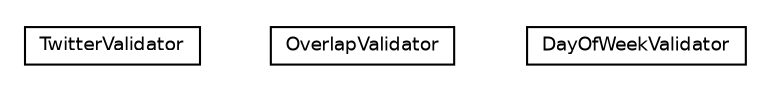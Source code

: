 #!/usr/local/bin/dot
#
# Class diagram 
# Generated by UmlGraph version 4.6 (http://www.spinellis.gr/sw/umlgraph)
#

digraph G {
	edge [fontname="Helvetica",fontsize=10,labelfontname="Helvetica",labelfontsize=10];
	node [fontname="Helvetica",fontsize=10,shape=plaintext];
	// net.chrissearle.flickrvote.web.validators.TwitterValidator
	c436 [label=<<table border="0" cellborder="1" cellspacing="0" cellpadding="2" port="p" href="./TwitterValidator.html">
		<tr><td><table border="0" cellspacing="0" cellpadding="1">
			<tr><td> TwitterValidator </td></tr>
		</table></td></tr>
		</table>>, fontname="Helvetica", fontcolor="black", fontsize=9.0];
	// net.chrissearle.flickrvote.web.validators.OverlapValidator
	c437 [label=<<table border="0" cellborder="1" cellspacing="0" cellpadding="2" port="p" href="./OverlapValidator.html">
		<tr><td><table border="0" cellspacing="0" cellpadding="1">
			<tr><td> OverlapValidator </td></tr>
		</table></td></tr>
		</table>>, fontname="Helvetica", fontcolor="black", fontsize=9.0];
	// net.chrissearle.flickrvote.web.validators.DayOfWeekValidator
	c438 [label=<<table border="0" cellborder="1" cellspacing="0" cellpadding="2" port="p" href="./DayOfWeekValidator.html">
		<tr><td><table border="0" cellspacing="0" cellpadding="1">
			<tr><td> DayOfWeekValidator </td></tr>
		</table></td></tr>
		</table>>, fontname="Helvetica", fontcolor="black", fontsize=9.0];
}

